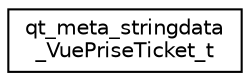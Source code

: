 digraph "Graphical Class Hierarchy"
{
 // LATEX_PDF_SIZE
  edge [fontname="Helvetica",fontsize="10",labelfontname="Helvetica",labelfontsize="10"];
  node [fontname="Helvetica",fontsize="10",shape=record];
  rankdir="LR";
  Node0 [label="qt_meta_stringdata\l_VuePriseTicket_t",height=0.2,width=0.4,color="black", fillcolor="white", style="filled",URL="$structqt__meta__stringdata__VuePriseTicket__t.html",tooltip=" "];
}
